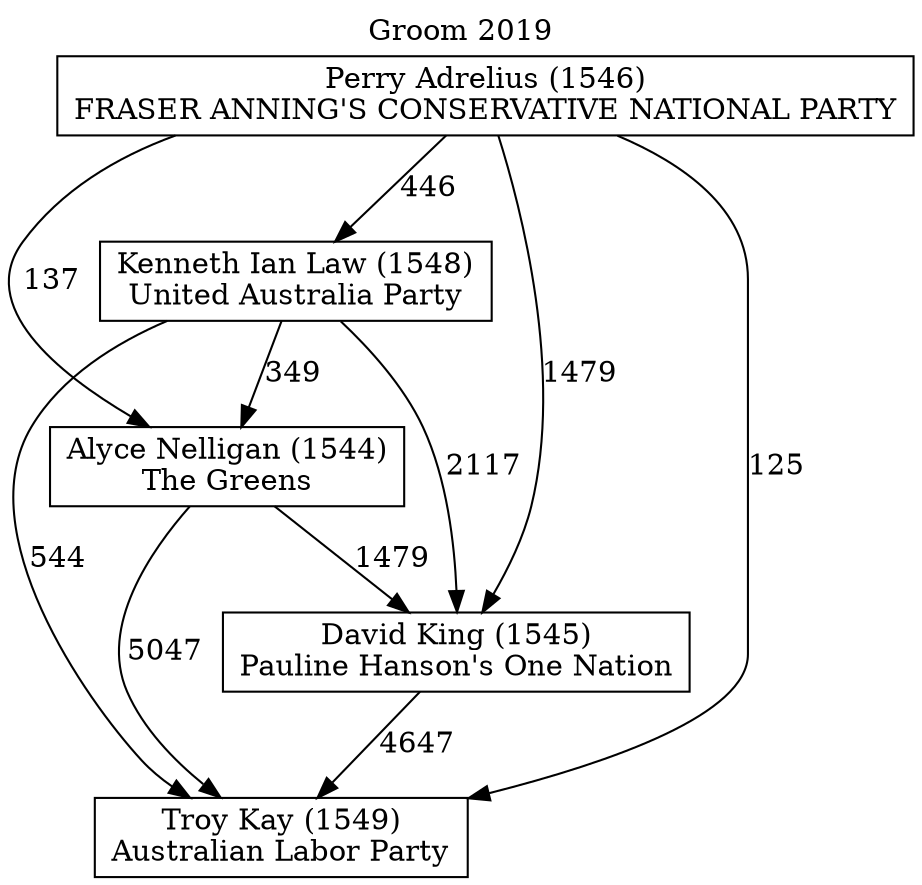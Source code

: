 // House preference flow
digraph "Troy Kay (1549)_Groom_2019" {
	graph [label="Groom 2019" labelloc=t mclimit=10]
	node [shape=box]
	"Alyce Nelligan (1544)" [label="Alyce Nelligan (1544)
The Greens"]
	"David King (1545)" [label="David King (1545)
Pauline Hanson's One Nation"]
	"Kenneth Ian Law (1548)" [label="Kenneth Ian Law (1548)
United Australia Party"]
	"Perry Adrelius (1546)" [label="Perry Adrelius (1546)
FRASER ANNING'S CONSERVATIVE NATIONAL PARTY"]
	"Troy Kay (1549)" [label="Troy Kay (1549)
Australian Labor Party"]
	"Alyce Nelligan (1544)" -> "David King (1545)" [label=1479]
	"Alyce Nelligan (1544)" -> "Troy Kay (1549)" [label=5047]
	"David King (1545)" -> "Troy Kay (1549)" [label=4647]
	"Kenneth Ian Law (1548)" -> "Alyce Nelligan (1544)" [label=349]
	"Kenneth Ian Law (1548)" -> "David King (1545)" [label=2117]
	"Kenneth Ian Law (1548)" -> "Troy Kay (1549)" [label=544]
	"Perry Adrelius (1546)" -> "Alyce Nelligan (1544)" [label=137]
	"Perry Adrelius (1546)" -> "David King (1545)" [label=1479]
	"Perry Adrelius (1546)" -> "Kenneth Ian Law (1548)" [label=446]
	"Perry Adrelius (1546)" -> "Troy Kay (1549)" [label=125]
}
